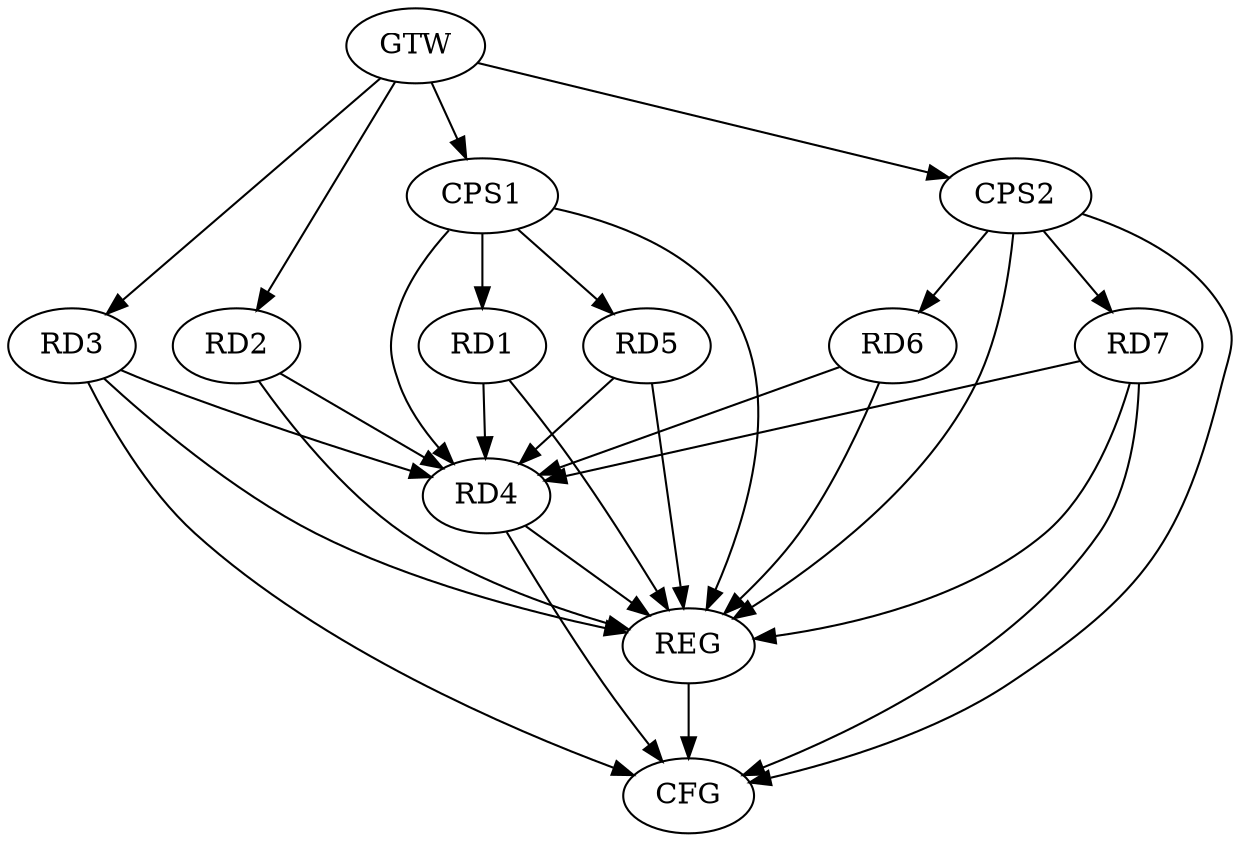 strict digraph G {
  RD1 [ label="RD1" ];
  RD2 [ label="RD2" ];
  RD3 [ label="RD3" ];
  RD4 [ label="RD4" ];
  RD5 [ label="RD5" ];
  RD6 [ label="RD6" ];
  RD7 [ label="RD7" ];
  CPS1 [ label="CPS1" ];
  CPS2 [ label="CPS2" ];
  GTW [ label="GTW" ];
  REG [ label="REG" ];
  CFG [ label="CFG" ];
  RD3 -> RD4;
  CPS1 -> RD1;
  CPS1 -> RD4;
  CPS1 -> RD5;
  CPS2 -> RD6;
  CPS2 -> RD7;
  GTW -> RD2;
  GTW -> RD3;
  GTW -> CPS1;
  GTW -> CPS2;
  RD1 -> REG;
  RD2 -> REG;
  RD3 -> REG;
  RD4 -> REG;
  RD5 -> REG;
  RD6 -> REG;
  RD7 -> REG;
  CPS1 -> REG;
  CPS2 -> REG;
  RD4 -> CFG;
  CPS2 -> CFG;
  RD7 -> CFG;
  RD3 -> CFG;
  REG -> CFG;
  RD5 -> RD4;
  RD1 -> RD4;
  RD7 -> RD4;
  RD6 -> RD4;
  RD2 -> RD4;
}
